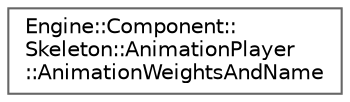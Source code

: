 digraph "Graphical Class Hierarchy"
{
 // LATEX_PDF_SIZE
  bgcolor="transparent";
  edge [fontname=Helvetica,fontsize=10,labelfontname=Helvetica,labelfontsize=10];
  node [fontname=Helvetica,fontsize=10,shape=box,height=0.2,width=0.4];
  rankdir="LR";
  Node0 [label="Engine::Component::\lSkeleton::AnimationPlayer\l::AnimationWeightsAndName",height=0.2,width=0.4,color="grey40", fillcolor="white", style="filled",URL="$struct_engine_1_1_component_1_1_skeleton_1_1_animation_player_1_1_animation_weights_and_name.html",tooltip=" "];
}
